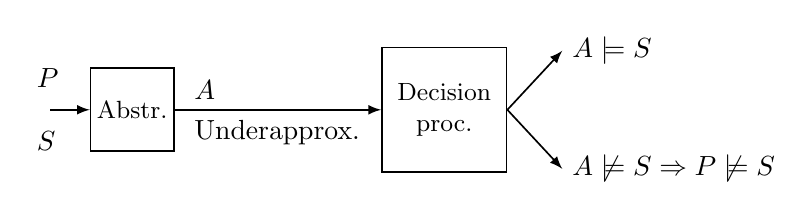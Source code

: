 \begin{tikzpicture}[->,>=latex,node distance=7em,semithick]

\node (origin) [coordinate] at (0,0) {};

\node (abstr) at (0.5,0) [minimum width=3em, minimum height=3em, anchor=west,draw] {};


\node (rect) at (4.2,0) [minimum width=4.5em,minimum height=4.5em, anchor=west,draw] {};

\node (yes) [coordinate] at (6.5,0.75) {};
\node (no) [coordinate] at (6.5,-0.75) {};
\path [->]
    (origin) edge (abstr.west)
    (abstr.east) edge (rect.west)
    (rect.east) edge (yes)
    (rect.east) edge (no)
;

\node at (-0.3,0.4) [anchor=west] {$P$};
\node at (-0.3,-0.4) [anchor=west] {$S$};

\node at (1.7,0) [anchor=south west] {$A$};
\node at (1.7,0) [anchor=north west] {Underapprox.};


\node (yes2) [right of=yes, node distance=0em, anchor=west] {$A \models S$};
\node (no2) [right of=no, node distance=0em, anchor=west] {$A \not\models S \Rightarrow P \not\models S $};

\node [align=center, font=\small] at (abstr) {Abstr.};
\node [align=center, text width=5em,font=\small] at (rect) {Decision proc.};

\end{tikzpicture}
